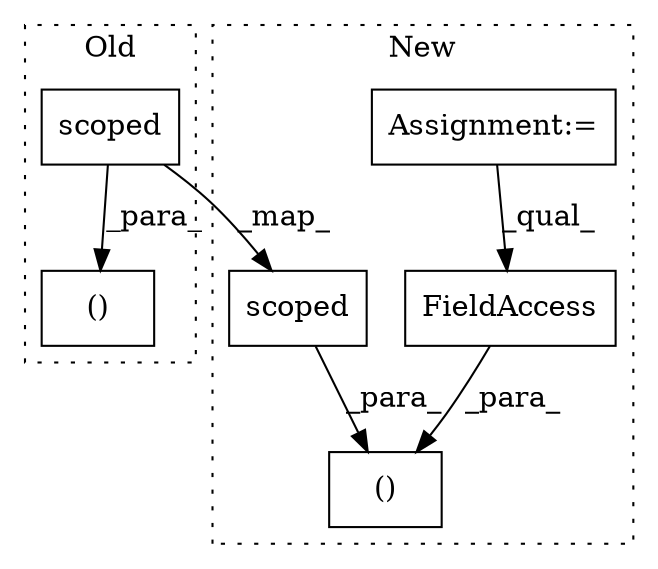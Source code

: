 digraph G {
subgraph cluster0 {
1 [label="scoped" a="32" s="1218,1228" l="7,1" shape="box"];
4 [label="()" a="106" s="1201" l="76" shape="box"];
label = "Old";
style="dotted";
}
subgraph cluster1 {
2 [label="scoped" a="32" s="1158,1168" l="7,1" shape="box"];
3 [label="()" a="106" s="1103" l="66" shape="box"];
5 [label="FieldAccess" a="22" s="1103" l="25" shape="box"];
6 [label="Assignment:=" a="7" s="1001" l="17" shape="box"];
label = "New";
style="dotted";
}
1 -> 4 [label="_para_"];
1 -> 2 [label="_map_"];
2 -> 3 [label="_para_"];
5 -> 3 [label="_para_"];
6 -> 5 [label="_qual_"];
}